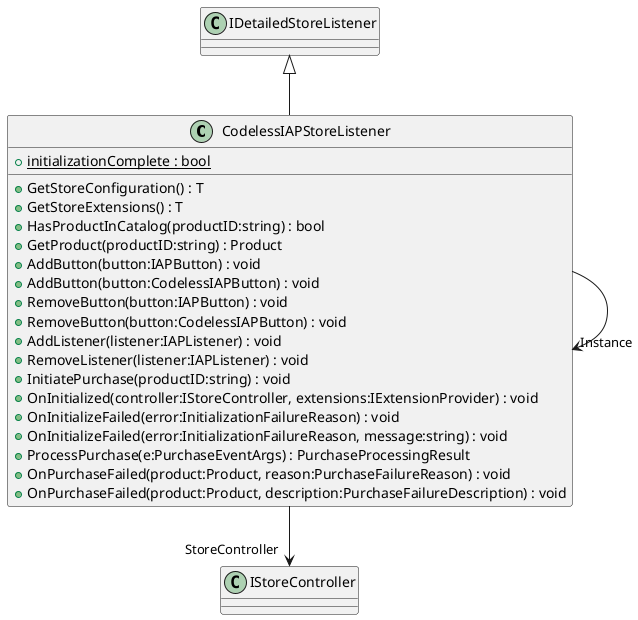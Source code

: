 @startuml
class CodelessIAPStoreListener {
    + {static} initializationComplete : bool
    + GetStoreConfiguration() : T
    + GetStoreExtensions() : T
    + HasProductInCatalog(productID:string) : bool
    + GetProduct(productID:string) : Product
    + AddButton(button:IAPButton) : void
    + AddButton(button:CodelessIAPButton) : void
    + RemoveButton(button:IAPButton) : void
    + RemoveButton(button:CodelessIAPButton) : void
    + AddListener(listener:IAPListener) : void
    + RemoveListener(listener:IAPListener) : void
    + InitiatePurchase(productID:string) : void
    + OnInitialized(controller:IStoreController, extensions:IExtensionProvider) : void
    + OnInitializeFailed(error:InitializationFailureReason) : void
    + OnInitializeFailed(error:InitializationFailureReason, message:string) : void
    + ProcessPurchase(e:PurchaseEventArgs) : PurchaseProcessingResult
    + OnPurchaseFailed(product:Product, reason:PurchaseFailureReason) : void
    + OnPurchaseFailed(product:Product, description:PurchaseFailureDescription) : void
}
IDetailedStoreListener <|-- CodelessIAPStoreListener
CodelessIAPStoreListener --> "Instance" CodelessIAPStoreListener
CodelessIAPStoreListener --> "StoreController" IStoreController
@enduml
